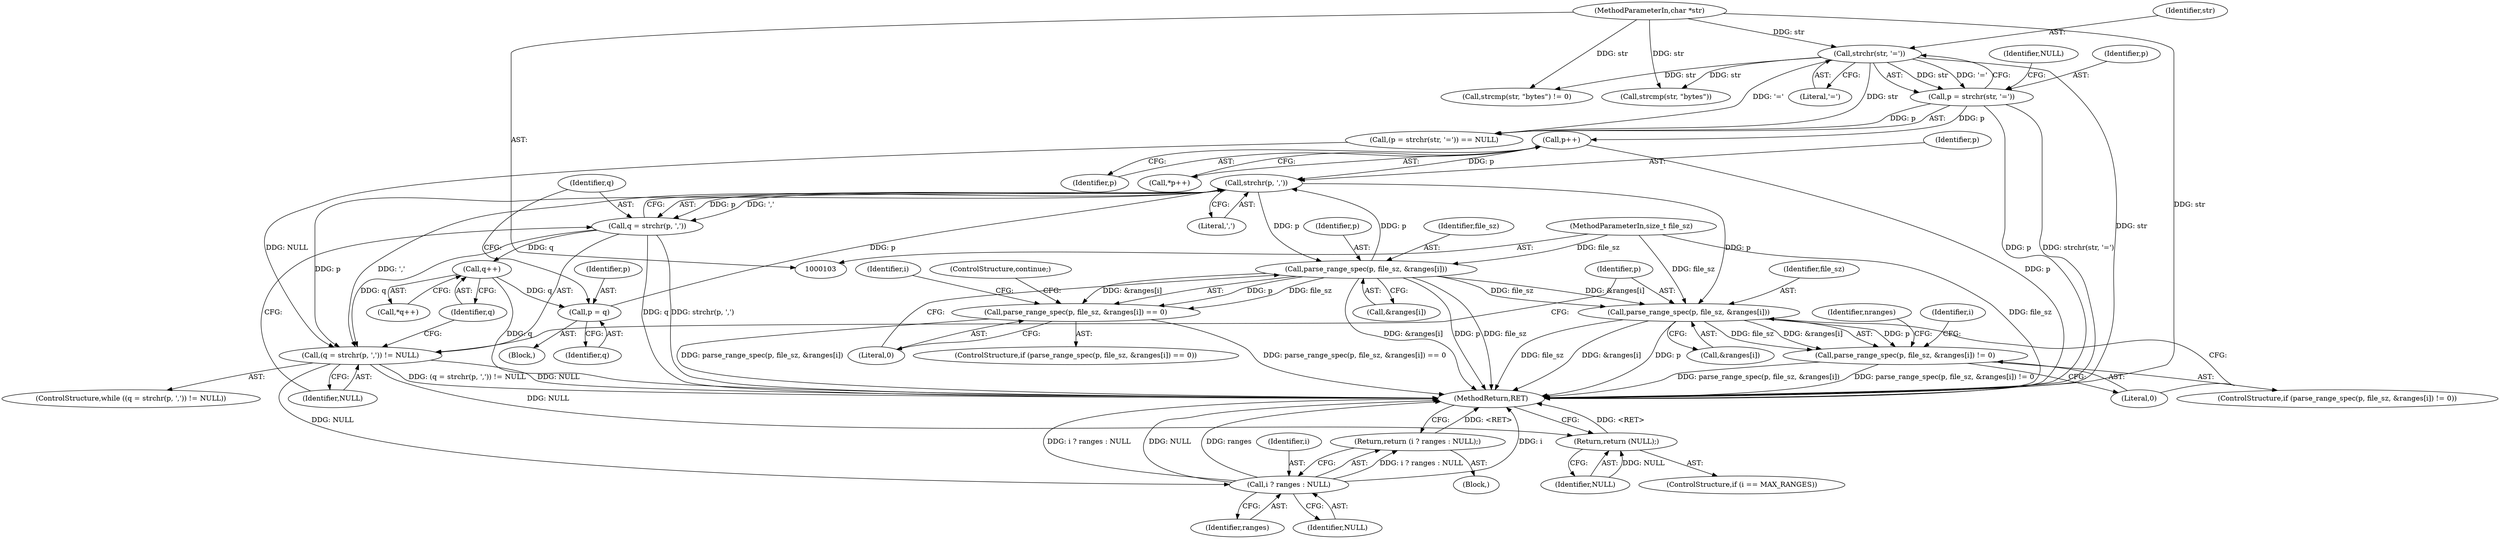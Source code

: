 digraph "1_src_142cfc82b932bc211218fbd7bdda8c7ce83f19df_0@API" {
"1000142" [label="(Call,strchr(p, ','))"];
"1000171" [label="(Call,p = q)"];
"1000149" [label="(Call,q++)"];
"1000140" [label="(Call,q = strchr(p, ','))"];
"1000142" [label="(Call,strchr(p, ','))"];
"1000154" [label="(Call,parse_range_spec(p, file_sz, &ranges[i]))"];
"1000105" [label="(MethodParameterIn,size_t file_sz)"];
"1000127" [label="(Call,p++)"];
"1000117" [label="(Call,p = strchr(str, '='))"];
"1000119" [label="(Call,strchr(str, '='))"];
"1000104" [label="(MethodParameterIn,char *str)"];
"1000139" [label="(Call,(q = strchr(p, ',')) != NULL)"];
"1000169" [label="(Return,return (NULL);)"];
"1000191" [label="(Call,i ? ranges : NULL)"];
"1000190" [label="(Return,return (i ? ranges : NULL);)"];
"1000153" [label="(Call,parse_range_spec(p, file_sz, &ranges[i]) == 0)"];
"1000176" [label="(Call,parse_range_spec(p, file_sz, &ranges[i]))"];
"1000175" [label="(Call,parse_range_spec(p, file_sz, &ranges[i]) != 0)"];
"1000150" [label="(Identifier,q)"];
"1000120" [label="(Identifier,str)"];
"1000171" [label="(Call,p = q)"];
"1000141" [label="(Identifier,q)"];
"1000176" [label="(Call,parse_range_spec(p, file_sz, &ranges[i]))"];
"1000149" [label="(Call,q++)"];
"1000121" [label="(Literal,'=')"];
"1000126" [label="(Call,*p++)"];
"1000162" [label="(ControlStructure,continue;)"];
"1000146" [label="(Block,)"];
"1000153" [label="(Call,parse_range_spec(p, file_sz, &ranges[i]) == 0)"];
"1000193" [label="(Identifier,ranges)"];
"1000156" [label="(Identifier,file_sz)"];
"1000165" [label="(ControlStructure,if (i == MAX_RANGES))"];
"1000122" [label="(Identifier,NULL)"];
"1000164" [label="(Identifier,i)"];
"1000127" [label="(Call,p++)"];
"1000152" [label="(ControlStructure,if (parse_range_spec(p, file_sz, &ranges[i]) == 0))"];
"1000118" [label="(Identifier,p)"];
"1000177" [label="(Identifier,p)"];
"1000192" [label="(Identifier,i)"];
"1000195" [label="(MethodReturn,RET)"];
"1000119" [label="(Call,strchr(str, '='))"];
"1000175" [label="(Call,parse_range_spec(p, file_sz, &ranges[i]) != 0)"];
"1000194" [label="(Identifier,NULL)"];
"1000157" [label="(Call,&ranges[i])"];
"1000178" [label="(Identifier,file_sz)"];
"1000139" [label="(Call,(q = strchr(p, ',')) != NULL)"];
"1000105" [label="(MethodParameterIn,size_t file_sz)"];
"1000170" [label="(Identifier,NULL)"];
"1000161" [label="(Literal,0)"];
"1000107" [label="(Block,)"];
"1000190" [label="(Return,return (i ? ranges : NULL);)"];
"1000143" [label="(Identifier,p)"];
"1000174" [label="(ControlStructure,if (parse_range_spec(p, file_sz, &ranges[i]) != 0))"];
"1000131" [label="(Call,strcmp(str, \"bytes\") != 0)"];
"1000191" [label="(Call,i ? ranges : NULL)"];
"1000132" [label="(Call,strcmp(str, \"bytes\"))"];
"1000104" [label="(MethodParameterIn,char *str)"];
"1000188" [label="(Identifier,nranges)"];
"1000148" [label="(Call,*q++)"];
"1000173" [label="(Identifier,q)"];
"1000155" [label="(Identifier,p)"];
"1000128" [label="(Identifier,p)"];
"1000116" [label="(Call,(p = strchr(str, '=')) == NULL)"];
"1000138" [label="(ControlStructure,while ((q = strchr(p, ',')) != NULL))"];
"1000179" [label="(Call,&ranges[i])"];
"1000183" [label="(Literal,0)"];
"1000145" [label="(Identifier,NULL)"];
"1000140" [label="(Call,q = strchr(p, ','))"];
"1000154" [label="(Call,parse_range_spec(p, file_sz, &ranges[i]))"];
"1000172" [label="(Identifier,p)"];
"1000169" [label="(Return,return (NULL);)"];
"1000142" [label="(Call,strchr(p, ','))"];
"1000117" [label="(Call,p = strchr(str, '='))"];
"1000185" [label="(Identifier,i)"];
"1000144" [label="(Literal,',')"];
"1000142" -> "1000140"  [label="AST: "];
"1000142" -> "1000144"  [label="CFG: "];
"1000143" -> "1000142"  [label="AST: "];
"1000144" -> "1000142"  [label="AST: "];
"1000140" -> "1000142"  [label="CFG: "];
"1000142" -> "1000139"  [label="DDG: p"];
"1000142" -> "1000139"  [label="DDG: ','"];
"1000142" -> "1000140"  [label="DDG: p"];
"1000142" -> "1000140"  [label="DDG: ','"];
"1000171" -> "1000142"  [label="DDG: p"];
"1000154" -> "1000142"  [label="DDG: p"];
"1000127" -> "1000142"  [label="DDG: p"];
"1000142" -> "1000154"  [label="DDG: p"];
"1000142" -> "1000176"  [label="DDG: p"];
"1000171" -> "1000146"  [label="AST: "];
"1000171" -> "1000173"  [label="CFG: "];
"1000172" -> "1000171"  [label="AST: "];
"1000173" -> "1000171"  [label="AST: "];
"1000141" -> "1000171"  [label="CFG: "];
"1000149" -> "1000171"  [label="DDG: q"];
"1000149" -> "1000148"  [label="AST: "];
"1000149" -> "1000150"  [label="CFG: "];
"1000150" -> "1000149"  [label="AST: "];
"1000148" -> "1000149"  [label="CFG: "];
"1000149" -> "1000195"  [label="DDG: q"];
"1000140" -> "1000149"  [label="DDG: q"];
"1000140" -> "1000139"  [label="AST: "];
"1000141" -> "1000140"  [label="AST: "];
"1000145" -> "1000140"  [label="CFG: "];
"1000140" -> "1000195"  [label="DDG: strchr(p, ',')"];
"1000140" -> "1000195"  [label="DDG: q"];
"1000140" -> "1000139"  [label="DDG: q"];
"1000154" -> "1000153"  [label="AST: "];
"1000154" -> "1000157"  [label="CFG: "];
"1000155" -> "1000154"  [label="AST: "];
"1000156" -> "1000154"  [label="AST: "];
"1000157" -> "1000154"  [label="AST: "];
"1000161" -> "1000154"  [label="CFG: "];
"1000154" -> "1000195"  [label="DDG: &ranges[i]"];
"1000154" -> "1000195"  [label="DDG: p"];
"1000154" -> "1000195"  [label="DDG: file_sz"];
"1000154" -> "1000153"  [label="DDG: p"];
"1000154" -> "1000153"  [label="DDG: file_sz"];
"1000154" -> "1000153"  [label="DDG: &ranges[i]"];
"1000105" -> "1000154"  [label="DDG: file_sz"];
"1000154" -> "1000176"  [label="DDG: file_sz"];
"1000154" -> "1000176"  [label="DDG: &ranges[i]"];
"1000105" -> "1000103"  [label="AST: "];
"1000105" -> "1000195"  [label="DDG: file_sz"];
"1000105" -> "1000176"  [label="DDG: file_sz"];
"1000127" -> "1000126"  [label="AST: "];
"1000127" -> "1000128"  [label="CFG: "];
"1000128" -> "1000127"  [label="AST: "];
"1000126" -> "1000127"  [label="CFG: "];
"1000127" -> "1000195"  [label="DDG: p"];
"1000117" -> "1000127"  [label="DDG: p"];
"1000117" -> "1000116"  [label="AST: "];
"1000117" -> "1000119"  [label="CFG: "];
"1000118" -> "1000117"  [label="AST: "];
"1000119" -> "1000117"  [label="AST: "];
"1000122" -> "1000117"  [label="CFG: "];
"1000117" -> "1000195"  [label="DDG: p"];
"1000117" -> "1000195"  [label="DDG: strchr(str, '=')"];
"1000117" -> "1000116"  [label="DDG: p"];
"1000119" -> "1000117"  [label="DDG: str"];
"1000119" -> "1000117"  [label="DDG: '='"];
"1000119" -> "1000121"  [label="CFG: "];
"1000120" -> "1000119"  [label="AST: "];
"1000121" -> "1000119"  [label="AST: "];
"1000119" -> "1000195"  [label="DDG: str"];
"1000119" -> "1000116"  [label="DDG: str"];
"1000119" -> "1000116"  [label="DDG: '='"];
"1000104" -> "1000119"  [label="DDG: str"];
"1000119" -> "1000131"  [label="DDG: str"];
"1000119" -> "1000132"  [label="DDG: str"];
"1000104" -> "1000103"  [label="AST: "];
"1000104" -> "1000195"  [label="DDG: str"];
"1000104" -> "1000131"  [label="DDG: str"];
"1000104" -> "1000132"  [label="DDG: str"];
"1000139" -> "1000138"  [label="AST: "];
"1000139" -> "1000145"  [label="CFG: "];
"1000145" -> "1000139"  [label="AST: "];
"1000150" -> "1000139"  [label="CFG: "];
"1000177" -> "1000139"  [label="CFG: "];
"1000139" -> "1000195"  [label="DDG: (q = strchr(p, ',')) != NULL"];
"1000139" -> "1000195"  [label="DDG: NULL"];
"1000116" -> "1000139"  [label="DDG: NULL"];
"1000139" -> "1000169"  [label="DDG: NULL"];
"1000139" -> "1000191"  [label="DDG: NULL"];
"1000169" -> "1000165"  [label="AST: "];
"1000169" -> "1000170"  [label="CFG: "];
"1000170" -> "1000169"  [label="AST: "];
"1000195" -> "1000169"  [label="CFG: "];
"1000169" -> "1000195"  [label="DDG: <RET>"];
"1000170" -> "1000169"  [label="DDG: NULL"];
"1000191" -> "1000190"  [label="AST: "];
"1000191" -> "1000193"  [label="CFG: "];
"1000191" -> "1000194"  [label="CFG: "];
"1000192" -> "1000191"  [label="AST: "];
"1000193" -> "1000191"  [label="AST: "];
"1000194" -> "1000191"  [label="AST: "];
"1000190" -> "1000191"  [label="CFG: "];
"1000191" -> "1000195"  [label="DDG: i ? ranges : NULL"];
"1000191" -> "1000195"  [label="DDG: NULL"];
"1000191" -> "1000195"  [label="DDG: ranges"];
"1000191" -> "1000195"  [label="DDG: i"];
"1000191" -> "1000190"  [label="DDG: i ? ranges : NULL"];
"1000190" -> "1000107"  [label="AST: "];
"1000195" -> "1000190"  [label="CFG: "];
"1000190" -> "1000195"  [label="DDG: <RET>"];
"1000153" -> "1000152"  [label="AST: "];
"1000153" -> "1000161"  [label="CFG: "];
"1000161" -> "1000153"  [label="AST: "];
"1000162" -> "1000153"  [label="CFG: "];
"1000164" -> "1000153"  [label="CFG: "];
"1000153" -> "1000195"  [label="DDG: parse_range_spec(p, file_sz, &ranges[i])"];
"1000153" -> "1000195"  [label="DDG: parse_range_spec(p, file_sz, &ranges[i]) == 0"];
"1000176" -> "1000175"  [label="AST: "];
"1000176" -> "1000179"  [label="CFG: "];
"1000177" -> "1000176"  [label="AST: "];
"1000178" -> "1000176"  [label="AST: "];
"1000179" -> "1000176"  [label="AST: "];
"1000183" -> "1000176"  [label="CFG: "];
"1000176" -> "1000195"  [label="DDG: file_sz"];
"1000176" -> "1000195"  [label="DDG: &ranges[i]"];
"1000176" -> "1000195"  [label="DDG: p"];
"1000176" -> "1000175"  [label="DDG: p"];
"1000176" -> "1000175"  [label="DDG: file_sz"];
"1000176" -> "1000175"  [label="DDG: &ranges[i]"];
"1000175" -> "1000174"  [label="AST: "];
"1000175" -> "1000183"  [label="CFG: "];
"1000183" -> "1000175"  [label="AST: "];
"1000185" -> "1000175"  [label="CFG: "];
"1000188" -> "1000175"  [label="CFG: "];
"1000175" -> "1000195"  [label="DDG: parse_range_spec(p, file_sz, &ranges[i])"];
"1000175" -> "1000195"  [label="DDG: parse_range_spec(p, file_sz, &ranges[i]) != 0"];
}

